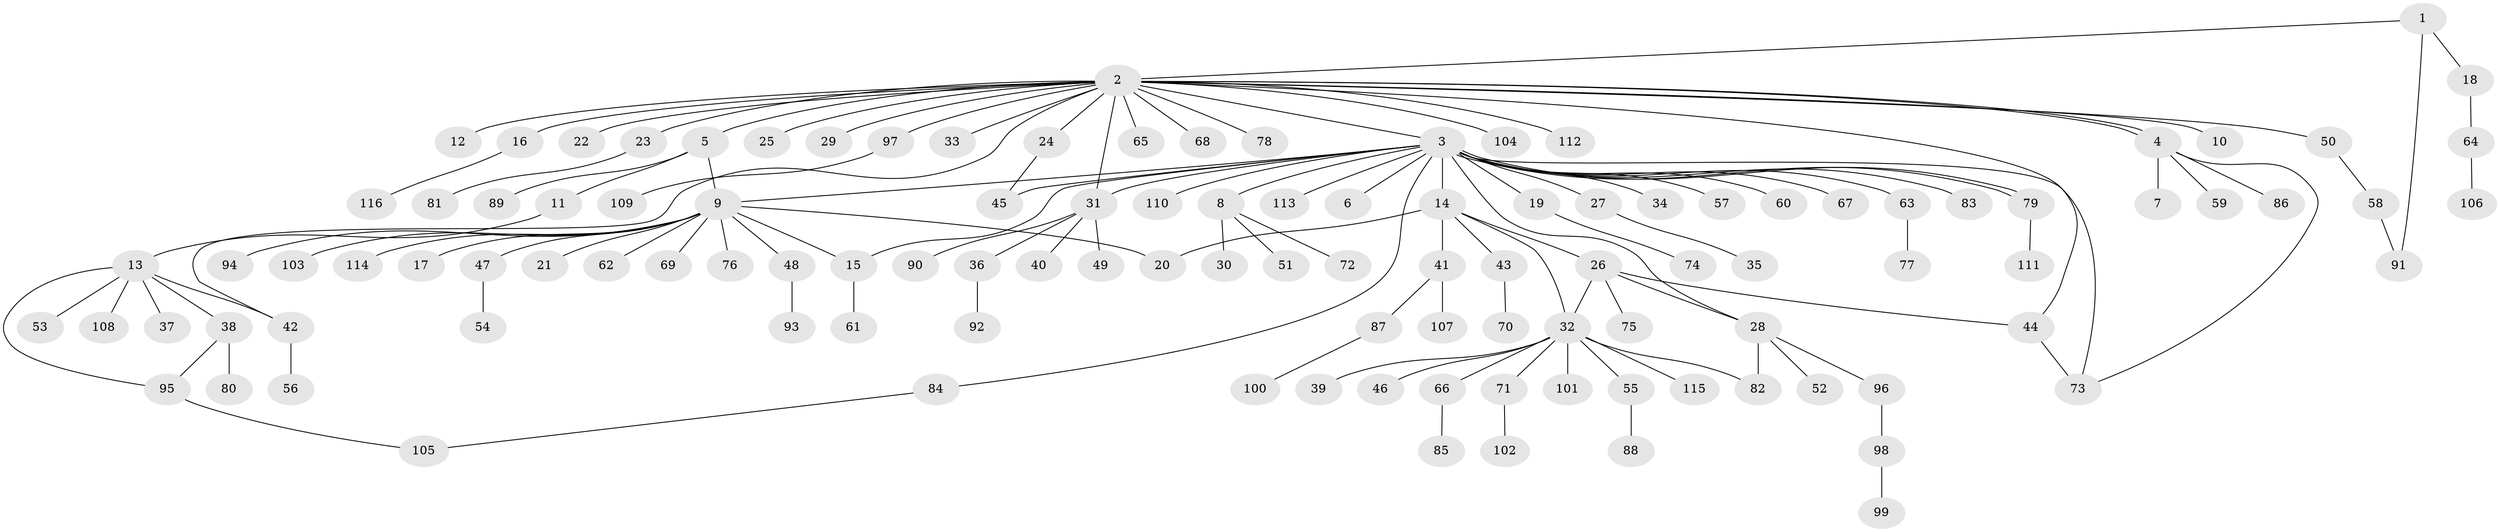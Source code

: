 // coarse degree distribution, {24: 0.022988505747126436, 4: 0.011494252873563218, 16: 0.011494252873563218, 1: 0.6781609195402298, 3: 0.04597701149425287, 2: 0.1724137931034483, 6: 0.011494252873563218, 7: 0.011494252873563218, 8: 0.011494252873563218, 5: 0.011494252873563218, 9: 0.011494252873563218}
// Generated by graph-tools (version 1.1) at 2025/51/02/27/25 19:51:58]
// undirected, 116 vertices, 132 edges
graph export_dot {
graph [start="1"]
  node [color=gray90,style=filled];
  1;
  2;
  3;
  4;
  5;
  6;
  7;
  8;
  9;
  10;
  11;
  12;
  13;
  14;
  15;
  16;
  17;
  18;
  19;
  20;
  21;
  22;
  23;
  24;
  25;
  26;
  27;
  28;
  29;
  30;
  31;
  32;
  33;
  34;
  35;
  36;
  37;
  38;
  39;
  40;
  41;
  42;
  43;
  44;
  45;
  46;
  47;
  48;
  49;
  50;
  51;
  52;
  53;
  54;
  55;
  56;
  57;
  58;
  59;
  60;
  61;
  62;
  63;
  64;
  65;
  66;
  67;
  68;
  69;
  70;
  71;
  72;
  73;
  74;
  75;
  76;
  77;
  78;
  79;
  80;
  81;
  82;
  83;
  84;
  85;
  86;
  87;
  88;
  89;
  90;
  91;
  92;
  93;
  94;
  95;
  96;
  97;
  98;
  99;
  100;
  101;
  102;
  103;
  104;
  105;
  106;
  107;
  108;
  109;
  110;
  111;
  112;
  113;
  114;
  115;
  116;
  1 -- 2;
  1 -- 18;
  1 -- 91;
  2 -- 3;
  2 -- 4;
  2 -- 4;
  2 -- 5;
  2 -- 10;
  2 -- 12;
  2 -- 16;
  2 -- 22;
  2 -- 23;
  2 -- 24;
  2 -- 25;
  2 -- 29;
  2 -- 31;
  2 -- 33;
  2 -- 42;
  2 -- 44;
  2 -- 50;
  2 -- 65;
  2 -- 68;
  2 -- 78;
  2 -- 97;
  2 -- 104;
  2 -- 112;
  3 -- 6;
  3 -- 8;
  3 -- 9;
  3 -- 14;
  3 -- 15;
  3 -- 19;
  3 -- 27;
  3 -- 28;
  3 -- 31;
  3 -- 34;
  3 -- 45;
  3 -- 57;
  3 -- 60;
  3 -- 63;
  3 -- 67;
  3 -- 73;
  3 -- 79;
  3 -- 79;
  3 -- 83;
  3 -- 84;
  3 -- 110;
  3 -- 113;
  4 -- 7;
  4 -- 59;
  4 -- 73;
  4 -- 86;
  5 -- 9;
  5 -- 11;
  5 -- 89;
  8 -- 30;
  8 -- 51;
  8 -- 72;
  9 -- 15;
  9 -- 17;
  9 -- 20;
  9 -- 21;
  9 -- 47;
  9 -- 48;
  9 -- 62;
  9 -- 69;
  9 -- 76;
  9 -- 94;
  9 -- 103;
  9 -- 114;
  11 -- 13;
  13 -- 37;
  13 -- 38;
  13 -- 42;
  13 -- 53;
  13 -- 95;
  13 -- 108;
  14 -- 20;
  14 -- 26;
  14 -- 32;
  14 -- 41;
  14 -- 43;
  15 -- 61;
  16 -- 116;
  18 -- 64;
  19 -- 74;
  23 -- 81;
  24 -- 45;
  26 -- 28;
  26 -- 32;
  26 -- 44;
  26 -- 75;
  27 -- 35;
  28 -- 52;
  28 -- 82;
  28 -- 96;
  31 -- 36;
  31 -- 40;
  31 -- 49;
  31 -- 90;
  32 -- 39;
  32 -- 46;
  32 -- 55;
  32 -- 66;
  32 -- 71;
  32 -- 82;
  32 -- 101;
  32 -- 115;
  36 -- 92;
  38 -- 80;
  38 -- 95;
  41 -- 87;
  41 -- 107;
  42 -- 56;
  43 -- 70;
  44 -- 73;
  47 -- 54;
  48 -- 93;
  50 -- 58;
  55 -- 88;
  58 -- 91;
  63 -- 77;
  64 -- 106;
  66 -- 85;
  71 -- 102;
  79 -- 111;
  84 -- 105;
  87 -- 100;
  95 -- 105;
  96 -- 98;
  97 -- 109;
  98 -- 99;
}
